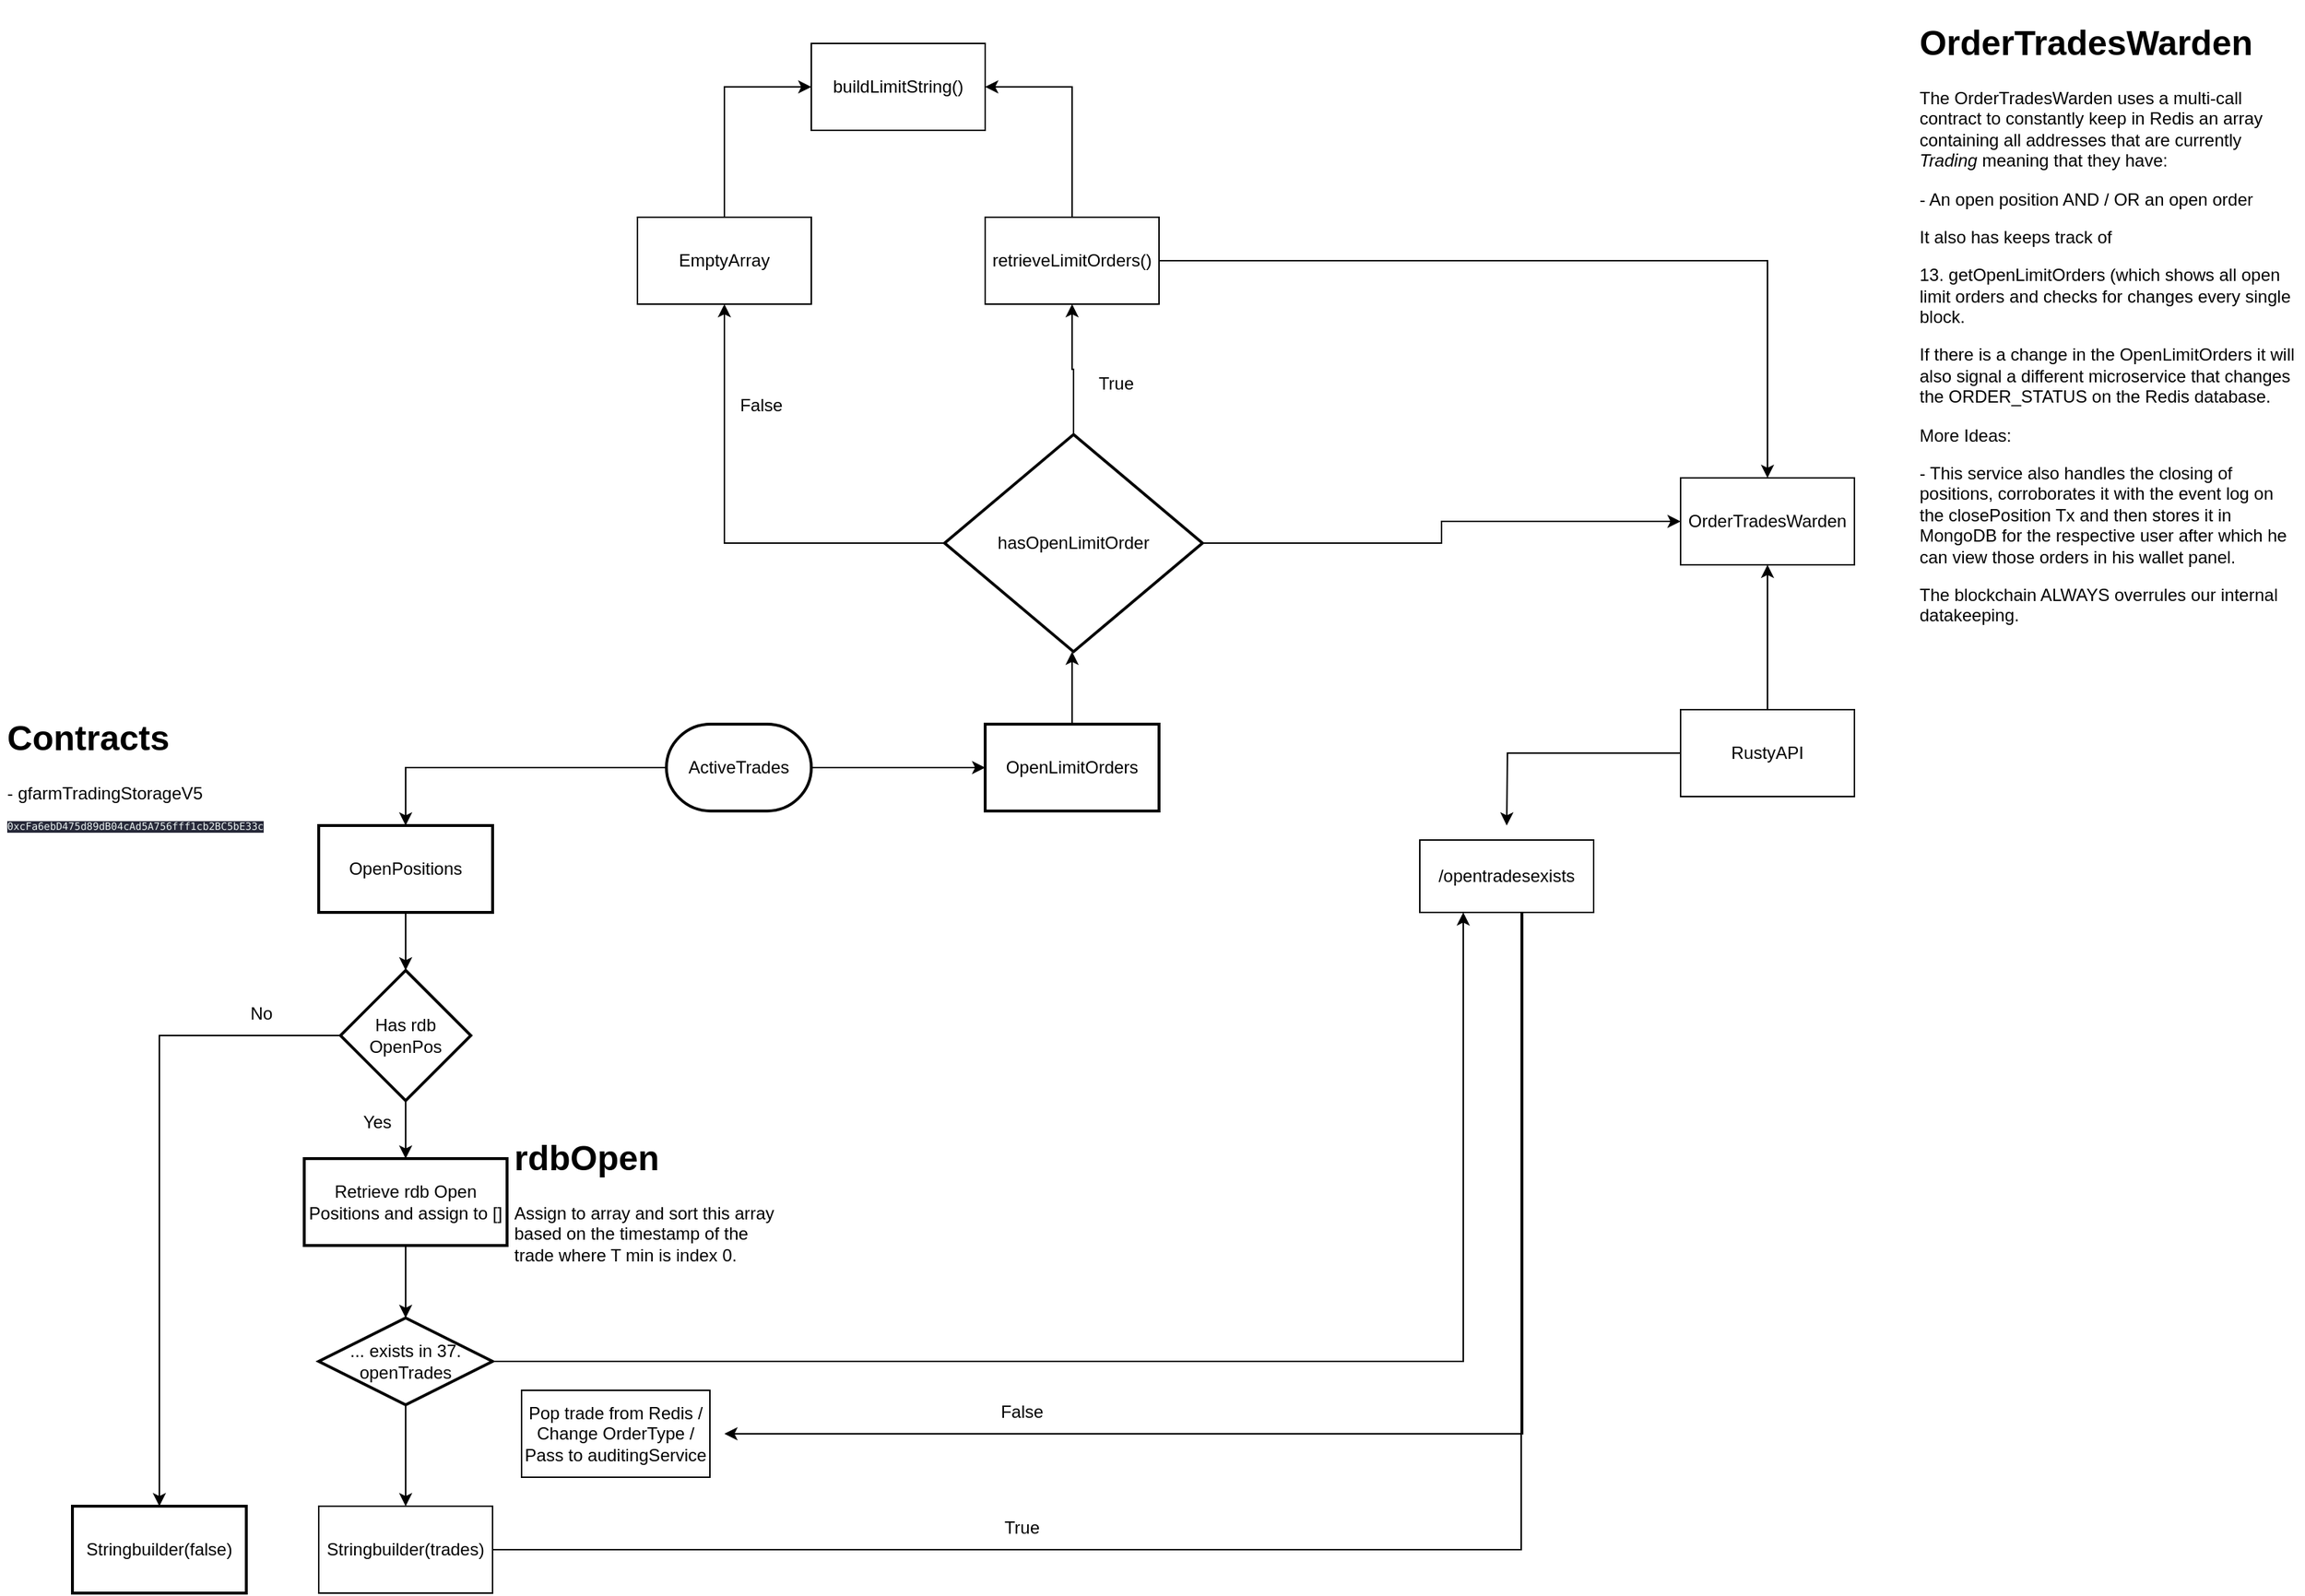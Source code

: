 <mxfile version="22.0.0" type="device">
  <diagram id="C5RBs43oDa-KdzZeNtuy" name="Page-1">
    <mxGraphModel dx="1228" dy="2154" grid="1" gridSize="10" guides="1" tooltips="1" connect="1" arrows="1" fold="1" page="1" pageScale="1" pageWidth="827" pageHeight="1169" math="0" shadow="0">
      <root>
        <mxCell id="WIyWlLk6GJQsqaUBKTNV-0" />
        <mxCell id="WIyWlLk6GJQsqaUBKTNV-1" parent="WIyWlLk6GJQsqaUBKTNV-0" />
        <mxCell id="sEur0S1V_NrFXX612Y2V-2" value="" style="edgeStyle=orthogonalEdgeStyle;rounded=0;orthogonalLoop=1;jettySize=auto;html=1;" parent="WIyWlLk6GJQsqaUBKTNV-1" source="sEur0S1V_NrFXX612Y2V-0" target="sEur0S1V_NrFXX612Y2V-1" edge="1">
          <mxGeometry relative="1" as="geometry" />
        </mxCell>
        <mxCell id="sEur0S1V_NrFXX612Y2V-4" value="" style="edgeStyle=orthogonalEdgeStyle;rounded=0;orthogonalLoop=1;jettySize=auto;html=1;" parent="WIyWlLk6GJQsqaUBKTNV-1" source="sEur0S1V_NrFXX612Y2V-0" target="sEur0S1V_NrFXX612Y2V-3" edge="1">
          <mxGeometry relative="1" as="geometry" />
        </mxCell>
        <mxCell id="sEur0S1V_NrFXX612Y2V-0" value="ActiveTrades" style="strokeWidth=2;html=1;shape=mxgraph.flowchart.terminator;whiteSpace=wrap;" parent="WIyWlLk6GJQsqaUBKTNV-1" vertex="1">
          <mxGeometry x="460" y="10" width="100" height="60" as="geometry" />
        </mxCell>
        <mxCell id="sEur0S1V_NrFXX612Y2V-6" value="" style="edgeStyle=orthogonalEdgeStyle;rounded=0;orthogonalLoop=1;jettySize=auto;html=1;" parent="WIyWlLk6GJQsqaUBKTNV-1" source="sEur0S1V_NrFXX612Y2V-1" target="sEur0S1V_NrFXX612Y2V-5" edge="1">
          <mxGeometry relative="1" as="geometry" />
        </mxCell>
        <mxCell id="sEur0S1V_NrFXX612Y2V-1" value="OpenPositions" style="whiteSpace=wrap;html=1;strokeWidth=2;" parent="WIyWlLk6GJQsqaUBKTNV-1" vertex="1">
          <mxGeometry x="220" y="80" width="120" height="60" as="geometry" />
        </mxCell>
        <mxCell id="sEur0S1V_NrFXX612Y2V-42" style="edgeStyle=orthogonalEdgeStyle;rounded=0;orthogonalLoop=1;jettySize=auto;html=1;" parent="WIyWlLk6GJQsqaUBKTNV-1" source="sEur0S1V_NrFXX612Y2V-3" edge="1">
          <mxGeometry relative="1" as="geometry">
            <mxPoint x="740" y="-40" as="targetPoint" />
          </mxGeometry>
        </mxCell>
        <mxCell id="sEur0S1V_NrFXX612Y2V-3" value="OpenLimitOrders" style="whiteSpace=wrap;html=1;strokeWidth=2;" parent="WIyWlLk6GJQsqaUBKTNV-1" vertex="1">
          <mxGeometry x="680" y="10" width="120" height="60" as="geometry" />
        </mxCell>
        <mxCell id="sEur0S1V_NrFXX612Y2V-8" value="" style="edgeStyle=orthogonalEdgeStyle;rounded=0;orthogonalLoop=1;jettySize=auto;html=1;" parent="WIyWlLk6GJQsqaUBKTNV-1" source="sEur0S1V_NrFXX612Y2V-5" target="sEur0S1V_NrFXX612Y2V-7" edge="1">
          <mxGeometry relative="1" as="geometry" />
        </mxCell>
        <mxCell id="sEur0S1V_NrFXX612Y2V-11" value="" style="edgeStyle=orthogonalEdgeStyle;rounded=0;orthogonalLoop=1;jettySize=auto;html=1;" parent="WIyWlLk6GJQsqaUBKTNV-1" source="sEur0S1V_NrFXX612Y2V-5" target="sEur0S1V_NrFXX612Y2V-10" edge="1">
          <mxGeometry relative="1" as="geometry" />
        </mxCell>
        <mxCell id="sEur0S1V_NrFXX612Y2V-5" value="Has rdb OpenPos" style="rhombus;whiteSpace=wrap;html=1;strokeWidth=2;" parent="WIyWlLk6GJQsqaUBKTNV-1" vertex="1">
          <mxGeometry x="235" y="180" width="90" height="90" as="geometry" />
        </mxCell>
        <mxCell id="sEur0S1V_NrFXX612Y2V-7" value="Stringbuilder(false)" style="whiteSpace=wrap;html=1;strokeWidth=2;" parent="WIyWlLk6GJQsqaUBKTNV-1" vertex="1">
          <mxGeometry x="50" y="550" width="120" height="60" as="geometry" />
        </mxCell>
        <mxCell id="sEur0S1V_NrFXX612Y2V-9" value="No" style="text;html=1;align=center;verticalAlign=middle;resizable=0;points=[];autosize=1;strokeColor=none;fillColor=none;" parent="WIyWlLk6GJQsqaUBKTNV-1" vertex="1">
          <mxGeometry x="160" y="195" width="40" height="30" as="geometry" />
        </mxCell>
        <mxCell id="sEur0S1V_NrFXX612Y2V-14" value="" style="edgeStyle=orthogonalEdgeStyle;rounded=0;orthogonalLoop=1;jettySize=auto;html=1;" parent="WIyWlLk6GJQsqaUBKTNV-1" source="sEur0S1V_NrFXX612Y2V-10" edge="1">
          <mxGeometry relative="1" as="geometry">
            <mxPoint x="280" y="420" as="targetPoint" />
          </mxGeometry>
        </mxCell>
        <mxCell id="sEur0S1V_NrFXX612Y2V-10" value="Retrieve rdb Open Positions and assign to []" style="whiteSpace=wrap;html=1;strokeWidth=2;" parent="WIyWlLk6GJQsqaUBKTNV-1" vertex="1">
          <mxGeometry x="210" y="310" width="140" height="60" as="geometry" />
        </mxCell>
        <mxCell id="sEur0S1V_NrFXX612Y2V-12" value="Yes" style="text;html=1;align=center;verticalAlign=middle;resizable=0;points=[];autosize=1;strokeColor=none;fillColor=none;" parent="WIyWlLk6GJQsqaUBKTNV-1" vertex="1">
          <mxGeometry x="240" y="270" width="40" height="30" as="geometry" />
        </mxCell>
        <mxCell id="sEur0S1V_NrFXX612Y2V-20" style="edgeStyle=orthogonalEdgeStyle;rounded=0;orthogonalLoop=1;jettySize=auto;html=1;exitX=1;exitY=0.5;exitDx=0;exitDy=0;exitPerimeter=0;entryX=0.25;entryY=1;entryDx=0;entryDy=0;" parent="WIyWlLk6GJQsqaUBKTNV-1" source="sEur0S1V_NrFXX612Y2V-18" target="sEur0S1V_NrFXX612Y2V-32" edge="1">
          <mxGeometry relative="1" as="geometry">
            <mxPoint x="440" y="450" as="targetPoint" />
          </mxGeometry>
        </mxCell>
        <mxCell id="sEur0S1V_NrFXX612Y2V-26" style="edgeStyle=orthogonalEdgeStyle;rounded=0;orthogonalLoop=1;jettySize=auto;html=1;exitX=0.5;exitY=1;exitDx=0;exitDy=0;exitPerimeter=0;" parent="WIyWlLk6GJQsqaUBKTNV-1" source="sEur0S1V_NrFXX612Y2V-18" edge="1">
          <mxGeometry relative="1" as="geometry">
            <mxPoint x="280" y="550" as="targetPoint" />
          </mxGeometry>
        </mxCell>
        <mxCell id="sEur0S1V_NrFXX612Y2V-18" value="... exists in 37. openTrades" style="strokeWidth=2;html=1;shape=mxgraph.flowchart.decision;whiteSpace=wrap;" parent="WIyWlLk6GJQsqaUBKTNV-1" vertex="1">
          <mxGeometry x="220" y="420" width="120" height="60" as="geometry" />
        </mxCell>
        <mxCell id="sEur0S1V_NrFXX612Y2V-19" value="&lt;p style=&quot;line-height: 100%;&quot;&gt;&lt;/p&gt;&lt;h1&gt;Contracts&lt;/h1&gt;&lt;p&gt;-&amp;nbsp;gfarmTradingStorageV5&lt;/p&gt;&lt;div style=&quot;color: rgb(234, 242, 241); background-color: rgb(40, 42, 58); font-family: &amp;quot;Droid Sans Mono&amp;quot;, &amp;quot;monospace&amp;quot;, monospace; line-height: 46%;&quot;&gt;&lt;font style=&quot;font-size: 7px;&quot;&gt;0xcFa6ebD475d89dB04cAd5A756fff1cb2BC5bE33c&lt;/font&gt;&lt;/div&gt;&lt;p&gt;&lt;/p&gt;" style="text;html=1;strokeColor=none;fillColor=none;spacing=5;spacingTop=-20;whiteSpace=wrap;overflow=hidden;rounded=0;" parent="WIyWlLk6GJQsqaUBKTNV-1" vertex="1">
          <mxGeometry width="190" height="120" as="geometry" />
        </mxCell>
        <mxCell id="sEur0S1V_NrFXX612Y2V-23" value="Pop trade from Redis / Change OrderType / Pass to auditingService" style="rounded=0;whiteSpace=wrap;html=1;" parent="WIyWlLk6GJQsqaUBKTNV-1" vertex="1">
          <mxGeometry x="360" y="470" width="130" height="60" as="geometry" />
        </mxCell>
        <mxCell id="sEur0S1V_NrFXX612Y2V-28" value="Stringbuilder(trades)" style="rounded=0;whiteSpace=wrap;html=1;" parent="WIyWlLk6GJQsqaUBKTNV-1" vertex="1">
          <mxGeometry x="220" y="550" width="120" height="60" as="geometry" />
        </mxCell>
        <mxCell id="sEur0S1V_NrFXX612Y2V-31" style="edgeStyle=orthogonalEdgeStyle;rounded=0;orthogonalLoop=1;jettySize=auto;html=1;" parent="WIyWlLk6GJQsqaUBKTNV-1" source="sEur0S1V_NrFXX612Y2V-30" edge="1">
          <mxGeometry relative="1" as="geometry">
            <mxPoint x="1040" y="80" as="targetPoint" />
          </mxGeometry>
        </mxCell>
        <mxCell id="sEur0S1V_NrFXX612Y2V-37" style="edgeStyle=orthogonalEdgeStyle;rounded=0;orthogonalLoop=1;jettySize=auto;html=1;entryX=0.5;entryY=1;entryDx=0;entryDy=0;" parent="WIyWlLk6GJQsqaUBKTNV-1" source="sEur0S1V_NrFXX612Y2V-30" target="sEur0S1V_NrFXX612Y2V-38" edge="1">
          <mxGeometry relative="1" as="geometry">
            <mxPoint x="1220" y="-80" as="targetPoint" />
          </mxGeometry>
        </mxCell>
        <mxCell id="sEur0S1V_NrFXX612Y2V-30" value="RustyAPI" style="rounded=0;whiteSpace=wrap;html=1;" parent="WIyWlLk6GJQsqaUBKTNV-1" vertex="1">
          <mxGeometry x="1160" width="120" height="60" as="geometry" />
        </mxCell>
        <mxCell id="sEur0S1V_NrFXX612Y2V-33" style="edgeStyle=orthogonalEdgeStyle;rounded=0;orthogonalLoop=1;jettySize=auto;html=1;entryX=1;entryY=0.5;entryDx=0;entryDy=0;exitX=1;exitY=0.5;exitDx=0;exitDy=0;" parent="WIyWlLk6GJQsqaUBKTNV-1" source="sEur0S1V_NrFXX612Y2V-28" edge="1">
          <mxGeometry relative="1" as="geometry">
            <mxPoint x="500" y="500" as="targetPoint" />
            <mxPoint x="350" y="580" as="sourcePoint" />
            <Array as="points">
              <mxPoint x="1050" y="580" />
              <mxPoint x="1050" y="140" />
              <mxPoint x="1051" y="140" />
              <mxPoint x="1051" y="500" />
            </Array>
          </mxGeometry>
        </mxCell>
        <mxCell id="sEur0S1V_NrFXX612Y2V-32" value="/opentradesexists" style="rounded=0;whiteSpace=wrap;html=1;" parent="WIyWlLk6GJQsqaUBKTNV-1" vertex="1">
          <mxGeometry x="980" y="90" width="120" height="50" as="geometry" />
        </mxCell>
        <mxCell id="sEur0S1V_NrFXX612Y2V-34" value="False" style="text;html=1;align=center;verticalAlign=middle;resizable=0;points=[];autosize=1;strokeColor=none;fillColor=none;" parent="WIyWlLk6GJQsqaUBKTNV-1" vertex="1">
          <mxGeometry x="680" y="470" width="50" height="30" as="geometry" />
        </mxCell>
        <mxCell id="sEur0S1V_NrFXX612Y2V-36" value="True" style="text;html=1;align=center;verticalAlign=middle;resizable=0;points=[];autosize=1;strokeColor=none;fillColor=none;" parent="WIyWlLk6GJQsqaUBKTNV-1" vertex="1">
          <mxGeometry x="680" y="550" width="50" height="30" as="geometry" />
        </mxCell>
        <mxCell id="sEur0S1V_NrFXX612Y2V-38" value="OrderTradesWarden" style="rounded=0;whiteSpace=wrap;html=1;" parent="WIyWlLk6GJQsqaUBKTNV-1" vertex="1">
          <mxGeometry x="1160" y="-160" width="120" height="60" as="geometry" />
        </mxCell>
        <mxCell id="sEur0S1V_NrFXX612Y2V-39" value="&lt;h1&gt;OrderTradesWarden&lt;/h1&gt;&lt;p&gt;The OrderTradesWarden uses a multi-call contract to constantly keep in Redis an array containing all addresses that are currently &lt;i&gt;Trading&lt;/i&gt;&amp;nbsp;meaning that they have:&amp;nbsp;&lt;/p&gt;&lt;p&gt;- An open position AND / OR an open order&lt;/p&gt;&lt;p&gt;It also has keeps track of&amp;nbsp;&lt;/p&gt;&lt;p&gt;13. getOpenLimitOrders (which shows all open limit orders and checks for changes every single block.&amp;nbsp;&lt;/p&gt;&lt;p&gt;If there is a change in the OpenLimitOrders it will also signal a different microservice that changes the ORDER_STATUS on the Redis database.&amp;nbsp;&lt;/p&gt;&lt;p&gt;More Ideas:&amp;nbsp;&lt;/p&gt;&lt;p&gt;- This service also handles the closing of positions, corroborates it with the event log on the closePosition Tx and then stores it in MongoDB for the respective user after which he can view those orders in his wallet panel.&lt;/p&gt;&lt;p&gt;The blockchain ALWAYS overrules our internal datakeeping.&amp;nbsp;&lt;/p&gt;&lt;p&gt;&lt;br&gt;&lt;/p&gt;" style="text;html=1;strokeColor=none;fillColor=none;spacing=5;spacingTop=-20;whiteSpace=wrap;overflow=hidden;rounded=0;" parent="WIyWlLk6GJQsqaUBKTNV-1" vertex="1">
          <mxGeometry x="1320" y="-480" width="270" height="480" as="geometry" />
        </mxCell>
        <mxCell id="sEur0S1V_NrFXX612Y2V-49" style="edgeStyle=orthogonalEdgeStyle;rounded=0;orthogonalLoop=1;jettySize=auto;html=1;entryX=0;entryY=0.5;entryDx=0;entryDy=0;" parent="WIyWlLk6GJQsqaUBKTNV-1" source="sEur0S1V_NrFXX612Y2V-46" target="sEur0S1V_NrFXX612Y2V-38" edge="1">
          <mxGeometry relative="1" as="geometry" />
        </mxCell>
        <mxCell id="sEur0S1V_NrFXX612Y2V-50" style="edgeStyle=orthogonalEdgeStyle;rounded=0;orthogonalLoop=1;jettySize=auto;html=1;exitX=0.5;exitY=0;exitDx=0;exitDy=0;exitPerimeter=0;entryX=0.5;entryY=1;entryDx=0;entryDy=0;" parent="WIyWlLk6GJQsqaUBKTNV-1" source="sEur0S1V_NrFXX612Y2V-46" target="sEur0S1V_NrFXX612Y2V-55" edge="1">
          <mxGeometry relative="1" as="geometry">
            <mxPoint x="740" y="-270" as="targetPoint" />
          </mxGeometry>
        </mxCell>
        <mxCell id="sEur0S1V_NrFXX612Y2V-51" style="edgeStyle=orthogonalEdgeStyle;rounded=0;orthogonalLoop=1;jettySize=auto;html=1;exitX=0;exitY=0.5;exitDx=0;exitDy=0;exitPerimeter=0;entryX=0.5;entryY=1;entryDx=0;entryDy=0;" parent="WIyWlLk6GJQsqaUBKTNV-1" source="sEur0S1V_NrFXX612Y2V-46" target="sEur0S1V_NrFXX612Y2V-52" edge="1">
          <mxGeometry relative="1" as="geometry">
            <mxPoint x="520" y="-320" as="targetPoint" />
          </mxGeometry>
        </mxCell>
        <mxCell id="sEur0S1V_NrFXX612Y2V-46" value="hasOpenLimitOrder" style="strokeWidth=2;html=1;shape=mxgraph.flowchart.decision;whiteSpace=wrap;" parent="WIyWlLk6GJQsqaUBKTNV-1" vertex="1">
          <mxGeometry x="652" y="-190" width="178" height="150" as="geometry" />
        </mxCell>
        <mxCell id="sEur0S1V_NrFXX612Y2V-60" style="edgeStyle=orthogonalEdgeStyle;rounded=0;orthogonalLoop=1;jettySize=auto;html=1;entryX=0;entryY=0.5;entryDx=0;entryDy=0;" parent="WIyWlLk6GJQsqaUBKTNV-1" source="sEur0S1V_NrFXX612Y2V-52" target="sEur0S1V_NrFXX612Y2V-59" edge="1">
          <mxGeometry relative="1" as="geometry" />
        </mxCell>
        <mxCell id="sEur0S1V_NrFXX612Y2V-52" value="EmptyArray" style="rounded=0;whiteSpace=wrap;html=1;" parent="WIyWlLk6GJQsqaUBKTNV-1" vertex="1">
          <mxGeometry x="440" y="-340" width="120" height="60" as="geometry" />
        </mxCell>
        <mxCell id="sEur0S1V_NrFXX612Y2V-53" value="True&lt;br&gt;" style="text;html=1;align=center;verticalAlign=middle;resizable=0;points=[];autosize=1;strokeColor=none;fillColor=none;" parent="WIyWlLk6GJQsqaUBKTNV-1" vertex="1">
          <mxGeometry x="745" y="-240" width="50" height="30" as="geometry" />
        </mxCell>
        <mxCell id="sEur0S1V_NrFXX612Y2V-54" value="False" style="text;html=1;align=center;verticalAlign=middle;resizable=0;points=[];autosize=1;strokeColor=none;fillColor=none;" parent="WIyWlLk6GJQsqaUBKTNV-1" vertex="1">
          <mxGeometry x="500" y="-225" width="50" height="30" as="geometry" />
        </mxCell>
        <mxCell id="sEur0S1V_NrFXX612Y2V-58" style="edgeStyle=orthogonalEdgeStyle;rounded=0;orthogonalLoop=1;jettySize=auto;html=1;exitX=1;exitY=0.5;exitDx=0;exitDy=0;entryX=0.5;entryY=0;entryDx=0;entryDy=0;" parent="WIyWlLk6GJQsqaUBKTNV-1" source="sEur0S1V_NrFXX612Y2V-55" target="sEur0S1V_NrFXX612Y2V-38" edge="1">
          <mxGeometry relative="1" as="geometry" />
        </mxCell>
        <mxCell id="sEur0S1V_NrFXX612Y2V-61" style="edgeStyle=orthogonalEdgeStyle;rounded=0;orthogonalLoop=1;jettySize=auto;html=1;entryX=1;entryY=0.5;entryDx=0;entryDy=0;" parent="WIyWlLk6GJQsqaUBKTNV-1" source="sEur0S1V_NrFXX612Y2V-55" target="sEur0S1V_NrFXX612Y2V-59" edge="1">
          <mxGeometry relative="1" as="geometry" />
        </mxCell>
        <mxCell id="sEur0S1V_NrFXX612Y2V-55" value="retrieveLimitOrders()" style="rounded=0;whiteSpace=wrap;html=1;" parent="WIyWlLk6GJQsqaUBKTNV-1" vertex="1">
          <mxGeometry x="680" y="-340" width="120" height="60" as="geometry" />
        </mxCell>
        <mxCell id="sEur0S1V_NrFXX612Y2V-59" value="buildLimitString()" style="rounded=0;whiteSpace=wrap;html=1;" parent="WIyWlLk6GJQsqaUBKTNV-1" vertex="1">
          <mxGeometry x="560" y="-460" width="120" height="60" as="geometry" />
        </mxCell>
        <mxCell id="ScWWPNMiOQR-LAkDKdBM-2" value="&lt;h1&gt;rdbOpen&lt;/h1&gt;&lt;p&gt;Assign to array and sort this array based on the timestamp of the trade where T min is index 0.&amp;nbsp;&lt;/p&gt;" style="text;html=1;strokeColor=none;fillColor=none;spacing=5;spacingTop=-20;whiteSpace=wrap;overflow=hidden;rounded=0;" vertex="1" parent="WIyWlLk6GJQsqaUBKTNV-1">
          <mxGeometry x="350" y="290" width="190" height="100" as="geometry" />
        </mxCell>
      </root>
    </mxGraphModel>
  </diagram>
</mxfile>
